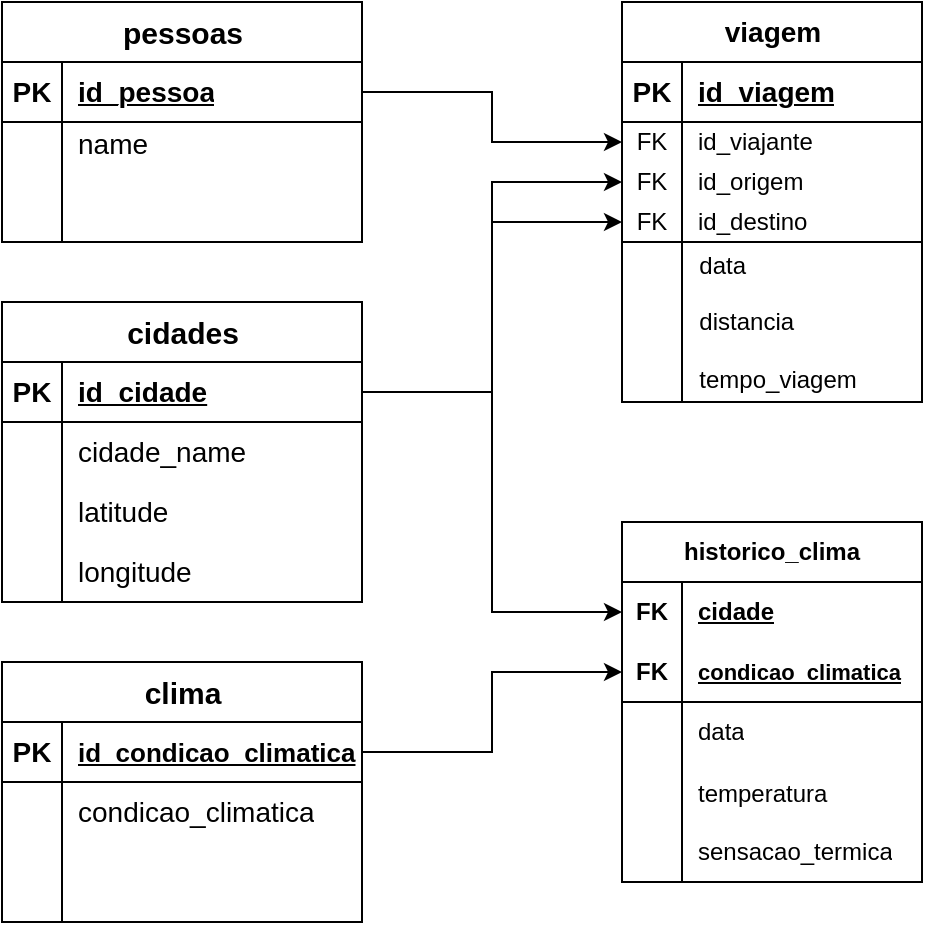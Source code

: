 <mxfile version="24.4.0" type="device">
  <diagram name="Página-1" id="0VCD6wdVDJ0DDRXst_j1">
    <mxGraphModel dx="1155" dy="654" grid="1" gridSize="10" guides="1" tooltips="1" connect="1" arrows="1" fold="1" page="1" pageScale="1" pageWidth="827" pageHeight="1169" math="0" shadow="0">
      <root>
        <mxCell id="0" />
        <mxCell id="1" parent="0" />
        <mxCell id="zKU5FvBc0svvsrGQgidz-1" value="&lt;font style=&quot;font-size: 15px;&quot;&gt;pessoas&lt;/font&gt;" style="shape=table;startSize=30;container=1;collapsible=1;childLayout=tableLayout;fixedRows=1;rowLines=0;fontStyle=1;align=center;resizeLast=1;html=1;" vertex="1" parent="1">
          <mxGeometry x="80" y="210" width="180" height="120" as="geometry" />
        </mxCell>
        <mxCell id="zKU5FvBc0svvsrGQgidz-2" value="" style="shape=tableRow;horizontal=0;startSize=0;swimlaneHead=0;swimlaneBody=0;fillColor=none;collapsible=0;dropTarget=0;points=[[0,0.5],[1,0.5]];portConstraint=eastwest;top=0;left=0;right=0;bottom=1;" vertex="1" parent="zKU5FvBc0svvsrGQgidz-1">
          <mxGeometry y="30" width="180" height="30" as="geometry" />
        </mxCell>
        <mxCell id="zKU5FvBc0svvsrGQgidz-3" value="&lt;font style=&quot;font-size: 14px;&quot;&gt;PK&lt;/font&gt;" style="shape=partialRectangle;connectable=0;fillColor=none;top=0;left=0;bottom=0;right=0;fontStyle=1;overflow=hidden;whiteSpace=wrap;html=1;" vertex="1" parent="zKU5FvBc0svvsrGQgidz-2">
          <mxGeometry width="30" height="30" as="geometry">
            <mxRectangle width="30" height="30" as="alternateBounds" />
          </mxGeometry>
        </mxCell>
        <mxCell id="zKU5FvBc0svvsrGQgidz-4" value="&lt;font style=&quot;font-size: 14px;&quot;&gt;id_pessoa&lt;/font&gt;" style="shape=partialRectangle;connectable=0;fillColor=none;top=0;left=0;bottom=0;right=0;align=left;spacingLeft=6;fontStyle=5;overflow=hidden;whiteSpace=wrap;html=1;" vertex="1" parent="zKU5FvBc0svvsrGQgidz-2">
          <mxGeometry x="30" width="150" height="30" as="geometry">
            <mxRectangle width="150" height="30" as="alternateBounds" />
          </mxGeometry>
        </mxCell>
        <mxCell id="zKU5FvBc0svvsrGQgidz-5" value="" style="shape=tableRow;horizontal=0;startSize=0;swimlaneHead=0;swimlaneBody=0;fillColor=none;collapsible=0;dropTarget=0;points=[[0,0.5],[1,0.5]];portConstraint=eastwest;top=0;left=0;right=0;bottom=0;" vertex="1" parent="zKU5FvBc0svvsrGQgidz-1">
          <mxGeometry y="60" width="180" height="20" as="geometry" />
        </mxCell>
        <mxCell id="zKU5FvBc0svvsrGQgidz-6" value="" style="shape=partialRectangle;connectable=0;fillColor=none;top=0;left=0;bottom=0;right=0;editable=1;overflow=hidden;whiteSpace=wrap;html=1;" vertex="1" parent="zKU5FvBc0svvsrGQgidz-5">
          <mxGeometry width="30" height="20" as="geometry">
            <mxRectangle width="30" height="20" as="alternateBounds" />
          </mxGeometry>
        </mxCell>
        <mxCell id="zKU5FvBc0svvsrGQgidz-7" value="&lt;font style=&quot;font-size: 14px;&quot;&gt;name&lt;/font&gt;" style="shape=partialRectangle;connectable=0;fillColor=none;top=0;left=0;bottom=0;right=0;align=left;spacingLeft=6;overflow=hidden;whiteSpace=wrap;html=1;" vertex="1" parent="zKU5FvBc0svvsrGQgidz-5">
          <mxGeometry x="30" width="150" height="20" as="geometry">
            <mxRectangle width="150" height="20" as="alternateBounds" />
          </mxGeometry>
        </mxCell>
        <mxCell id="zKU5FvBc0svvsrGQgidz-8" value="" style="shape=tableRow;horizontal=0;startSize=0;swimlaneHead=0;swimlaneBody=0;fillColor=none;collapsible=0;dropTarget=0;points=[[0,0.5],[1,0.5]];portConstraint=eastwest;top=0;left=0;right=0;bottom=0;" vertex="1" parent="zKU5FvBc0svvsrGQgidz-1">
          <mxGeometry y="80" width="180" height="20" as="geometry" />
        </mxCell>
        <mxCell id="zKU5FvBc0svvsrGQgidz-9" value="" style="shape=partialRectangle;connectable=0;fillColor=none;top=0;left=0;bottom=0;right=0;editable=1;overflow=hidden;whiteSpace=wrap;html=1;" vertex="1" parent="zKU5FvBc0svvsrGQgidz-8">
          <mxGeometry width="30" height="20" as="geometry">
            <mxRectangle width="30" height="20" as="alternateBounds" />
          </mxGeometry>
        </mxCell>
        <mxCell id="zKU5FvBc0svvsrGQgidz-10" value="" style="shape=partialRectangle;connectable=0;fillColor=none;top=0;left=0;bottom=0;right=0;align=left;spacingLeft=6;overflow=hidden;whiteSpace=wrap;html=1;" vertex="1" parent="zKU5FvBc0svvsrGQgidz-8">
          <mxGeometry x="30" width="150" height="20" as="geometry">
            <mxRectangle width="150" height="20" as="alternateBounds" />
          </mxGeometry>
        </mxCell>
        <mxCell id="zKU5FvBc0svvsrGQgidz-11" value="" style="shape=tableRow;horizontal=0;startSize=0;swimlaneHead=0;swimlaneBody=0;fillColor=none;collapsible=0;dropTarget=0;points=[[0,0.5],[1,0.5]];portConstraint=eastwest;top=0;left=0;right=0;bottom=0;" vertex="1" parent="zKU5FvBc0svvsrGQgidz-1">
          <mxGeometry y="100" width="180" height="20" as="geometry" />
        </mxCell>
        <mxCell id="zKU5FvBc0svvsrGQgidz-12" value="" style="shape=partialRectangle;connectable=0;fillColor=none;top=0;left=0;bottom=0;right=0;editable=1;overflow=hidden;whiteSpace=wrap;html=1;" vertex="1" parent="zKU5FvBc0svvsrGQgidz-11">
          <mxGeometry width="30" height="20" as="geometry">
            <mxRectangle width="30" height="20" as="alternateBounds" />
          </mxGeometry>
        </mxCell>
        <mxCell id="zKU5FvBc0svvsrGQgidz-13" value="" style="shape=partialRectangle;connectable=0;fillColor=none;top=0;left=0;bottom=0;right=0;align=left;spacingLeft=6;overflow=hidden;whiteSpace=wrap;html=1;" vertex="1" parent="zKU5FvBc0svvsrGQgidz-11">
          <mxGeometry x="30" width="150" height="20" as="geometry">
            <mxRectangle width="150" height="20" as="alternateBounds" />
          </mxGeometry>
        </mxCell>
        <mxCell id="zKU5FvBc0svvsrGQgidz-40" value="&lt;font style=&quot;font-size: 15px;&quot;&gt;cidades&lt;/font&gt;" style="shape=table;startSize=30;container=1;collapsible=1;childLayout=tableLayout;fixedRows=1;rowLines=0;fontStyle=1;align=center;resizeLast=1;html=1;" vertex="1" parent="1">
          <mxGeometry x="80" y="360" width="180" height="150" as="geometry" />
        </mxCell>
        <mxCell id="zKU5FvBc0svvsrGQgidz-41" value="" style="shape=tableRow;horizontal=0;startSize=0;swimlaneHead=0;swimlaneBody=0;fillColor=none;collapsible=0;dropTarget=0;points=[[0,0.5],[1,0.5]];portConstraint=eastwest;top=0;left=0;right=0;bottom=1;" vertex="1" parent="zKU5FvBc0svvsrGQgidz-40">
          <mxGeometry y="30" width="180" height="30" as="geometry" />
        </mxCell>
        <mxCell id="zKU5FvBc0svvsrGQgidz-42" value="&lt;font style=&quot;font-size: 14px;&quot;&gt;PK&lt;/font&gt;" style="shape=partialRectangle;connectable=0;fillColor=none;top=0;left=0;bottom=0;right=0;fontStyle=1;overflow=hidden;whiteSpace=wrap;html=1;" vertex="1" parent="zKU5FvBc0svvsrGQgidz-41">
          <mxGeometry width="30" height="30" as="geometry">
            <mxRectangle width="30" height="30" as="alternateBounds" />
          </mxGeometry>
        </mxCell>
        <mxCell id="zKU5FvBc0svvsrGQgidz-43" value="&lt;font style=&quot;font-size: 14px;&quot;&gt;id_cidade&lt;/font&gt;" style="shape=partialRectangle;connectable=0;fillColor=none;top=0;left=0;bottom=0;right=0;align=left;spacingLeft=6;fontStyle=5;overflow=hidden;whiteSpace=wrap;html=1;" vertex="1" parent="zKU5FvBc0svvsrGQgidz-41">
          <mxGeometry x="30" width="150" height="30" as="geometry">
            <mxRectangle width="150" height="30" as="alternateBounds" />
          </mxGeometry>
        </mxCell>
        <mxCell id="zKU5FvBc0svvsrGQgidz-44" value="" style="shape=tableRow;horizontal=0;startSize=0;swimlaneHead=0;swimlaneBody=0;fillColor=none;collapsible=0;dropTarget=0;points=[[0,0.5],[1,0.5]];portConstraint=eastwest;top=0;left=0;right=0;bottom=0;" vertex="1" parent="zKU5FvBc0svvsrGQgidz-40">
          <mxGeometry y="60" width="180" height="30" as="geometry" />
        </mxCell>
        <mxCell id="zKU5FvBc0svvsrGQgidz-45" value="" style="shape=partialRectangle;connectable=0;fillColor=none;top=0;left=0;bottom=0;right=0;editable=1;overflow=hidden;whiteSpace=wrap;html=1;" vertex="1" parent="zKU5FvBc0svvsrGQgidz-44">
          <mxGeometry width="30" height="30" as="geometry">
            <mxRectangle width="30" height="30" as="alternateBounds" />
          </mxGeometry>
        </mxCell>
        <mxCell id="zKU5FvBc0svvsrGQgidz-46" value="&lt;font style=&quot;font-size: 14px;&quot;&gt;cidade_name&lt;/font&gt;" style="shape=partialRectangle;connectable=0;fillColor=none;top=0;left=0;bottom=0;right=0;align=left;spacingLeft=6;overflow=hidden;whiteSpace=wrap;html=1;" vertex="1" parent="zKU5FvBc0svvsrGQgidz-44">
          <mxGeometry x="30" width="150" height="30" as="geometry">
            <mxRectangle width="150" height="30" as="alternateBounds" />
          </mxGeometry>
        </mxCell>
        <mxCell id="zKU5FvBc0svvsrGQgidz-47" value="" style="shape=tableRow;horizontal=0;startSize=0;swimlaneHead=0;swimlaneBody=0;fillColor=none;collapsible=0;dropTarget=0;points=[[0,0.5],[1,0.5]];portConstraint=eastwest;top=0;left=0;right=0;bottom=0;" vertex="1" parent="zKU5FvBc0svvsrGQgidz-40">
          <mxGeometry y="90" width="180" height="30" as="geometry" />
        </mxCell>
        <mxCell id="zKU5FvBc0svvsrGQgidz-48" value="" style="shape=partialRectangle;connectable=0;fillColor=none;top=0;left=0;bottom=0;right=0;editable=1;overflow=hidden;whiteSpace=wrap;html=1;" vertex="1" parent="zKU5FvBc0svvsrGQgidz-47">
          <mxGeometry width="30" height="30" as="geometry">
            <mxRectangle width="30" height="30" as="alternateBounds" />
          </mxGeometry>
        </mxCell>
        <mxCell id="zKU5FvBc0svvsrGQgidz-49" value="&lt;font style=&quot;font-size: 14px;&quot;&gt;latitude&lt;/font&gt;" style="shape=partialRectangle;connectable=0;fillColor=none;top=0;left=0;bottom=0;right=0;align=left;spacingLeft=6;overflow=hidden;whiteSpace=wrap;html=1;" vertex="1" parent="zKU5FvBc0svvsrGQgidz-47">
          <mxGeometry x="30" width="150" height="30" as="geometry">
            <mxRectangle width="150" height="30" as="alternateBounds" />
          </mxGeometry>
        </mxCell>
        <mxCell id="zKU5FvBc0svvsrGQgidz-50" value="" style="shape=tableRow;horizontal=0;startSize=0;swimlaneHead=0;swimlaneBody=0;fillColor=none;collapsible=0;dropTarget=0;points=[[0,0.5],[1,0.5]];portConstraint=eastwest;top=0;left=0;right=0;bottom=0;" vertex="1" parent="zKU5FvBc0svvsrGQgidz-40">
          <mxGeometry y="120" width="180" height="30" as="geometry" />
        </mxCell>
        <mxCell id="zKU5FvBc0svvsrGQgidz-51" value="" style="shape=partialRectangle;connectable=0;fillColor=none;top=0;left=0;bottom=0;right=0;editable=1;overflow=hidden;whiteSpace=wrap;html=1;" vertex="1" parent="zKU5FvBc0svvsrGQgidz-50">
          <mxGeometry width="30" height="30" as="geometry">
            <mxRectangle width="30" height="30" as="alternateBounds" />
          </mxGeometry>
        </mxCell>
        <mxCell id="zKU5FvBc0svvsrGQgidz-52" value="&lt;font style=&quot;font-size: 14px;&quot;&gt;longitude&lt;/font&gt;" style="shape=partialRectangle;connectable=0;fillColor=none;top=0;left=0;bottom=0;right=0;align=left;spacingLeft=6;overflow=hidden;whiteSpace=wrap;html=1;" vertex="1" parent="zKU5FvBc0svvsrGQgidz-50">
          <mxGeometry x="30" width="150" height="30" as="geometry">
            <mxRectangle width="150" height="30" as="alternateBounds" />
          </mxGeometry>
        </mxCell>
        <mxCell id="zKU5FvBc0svvsrGQgidz-53" value="&lt;font style=&quot;font-size: 15px;&quot;&gt;clima&lt;/font&gt;" style="shape=table;startSize=30;container=1;collapsible=1;childLayout=tableLayout;fixedRows=1;rowLines=0;fontStyle=1;align=center;resizeLast=1;html=1;" vertex="1" parent="1">
          <mxGeometry x="80" y="540" width="180" height="130" as="geometry" />
        </mxCell>
        <mxCell id="zKU5FvBc0svvsrGQgidz-54" value="" style="shape=tableRow;horizontal=0;startSize=0;swimlaneHead=0;swimlaneBody=0;fillColor=none;collapsible=0;dropTarget=0;points=[[0,0.5],[1,0.5]];portConstraint=eastwest;top=0;left=0;right=0;bottom=1;" vertex="1" parent="zKU5FvBc0svvsrGQgidz-53">
          <mxGeometry y="30" width="180" height="30" as="geometry" />
        </mxCell>
        <mxCell id="zKU5FvBc0svvsrGQgidz-55" value="&lt;font style=&quot;font-size: 14px;&quot;&gt;PK&lt;/font&gt;" style="shape=partialRectangle;connectable=0;fillColor=none;top=0;left=0;bottom=0;right=0;fontStyle=1;overflow=hidden;whiteSpace=wrap;html=1;" vertex="1" parent="zKU5FvBc0svvsrGQgidz-54">
          <mxGeometry width="30" height="30" as="geometry">
            <mxRectangle width="30" height="30" as="alternateBounds" />
          </mxGeometry>
        </mxCell>
        <mxCell id="zKU5FvBc0svvsrGQgidz-56" value="&lt;font style=&quot;font-size: 13px;&quot;&gt;id_condicao_climatica&lt;/font&gt;" style="shape=partialRectangle;connectable=0;fillColor=none;top=0;left=0;bottom=0;right=0;align=left;spacingLeft=6;fontStyle=5;overflow=hidden;whiteSpace=wrap;html=1;" vertex="1" parent="zKU5FvBc0svvsrGQgidz-54">
          <mxGeometry x="30" width="150" height="30" as="geometry">
            <mxRectangle width="150" height="30" as="alternateBounds" />
          </mxGeometry>
        </mxCell>
        <mxCell id="zKU5FvBc0svvsrGQgidz-57" value="" style="shape=tableRow;horizontal=0;startSize=0;swimlaneHead=0;swimlaneBody=0;fillColor=none;collapsible=0;dropTarget=0;points=[[0,0.5],[1,0.5]];portConstraint=eastwest;top=0;left=0;right=0;bottom=0;" vertex="1" parent="zKU5FvBc0svvsrGQgidz-53">
          <mxGeometry y="60" width="180" height="30" as="geometry" />
        </mxCell>
        <mxCell id="zKU5FvBc0svvsrGQgidz-58" value="" style="shape=partialRectangle;connectable=0;fillColor=none;top=0;left=0;bottom=0;right=0;editable=1;overflow=hidden;whiteSpace=wrap;html=1;" vertex="1" parent="zKU5FvBc0svvsrGQgidz-57">
          <mxGeometry width="30" height="30" as="geometry">
            <mxRectangle width="30" height="30" as="alternateBounds" />
          </mxGeometry>
        </mxCell>
        <mxCell id="zKU5FvBc0svvsrGQgidz-59" value="&lt;font style=&quot;font-size: 14px;&quot;&gt;condicao_climatica&lt;/font&gt;" style="shape=partialRectangle;connectable=0;fillColor=none;top=0;left=0;bottom=0;right=0;align=left;spacingLeft=6;overflow=hidden;whiteSpace=wrap;html=1;" vertex="1" parent="zKU5FvBc0svvsrGQgidz-57">
          <mxGeometry x="30" width="150" height="30" as="geometry">
            <mxRectangle width="150" height="30" as="alternateBounds" />
          </mxGeometry>
        </mxCell>
        <mxCell id="zKU5FvBc0svvsrGQgidz-60" value="" style="shape=tableRow;horizontal=0;startSize=0;swimlaneHead=0;swimlaneBody=0;fillColor=none;collapsible=0;dropTarget=0;points=[[0,0.5],[1,0.5]];portConstraint=eastwest;top=0;left=0;right=0;bottom=0;" vertex="1" parent="zKU5FvBc0svvsrGQgidz-53">
          <mxGeometry y="90" width="180" height="20" as="geometry" />
        </mxCell>
        <mxCell id="zKU5FvBc0svvsrGQgidz-61" value="" style="shape=partialRectangle;connectable=0;fillColor=none;top=0;left=0;bottom=0;right=0;editable=1;overflow=hidden;whiteSpace=wrap;html=1;" vertex="1" parent="zKU5FvBc0svvsrGQgidz-60">
          <mxGeometry width="30" height="20" as="geometry">
            <mxRectangle width="30" height="20" as="alternateBounds" />
          </mxGeometry>
        </mxCell>
        <mxCell id="zKU5FvBc0svvsrGQgidz-62" value="" style="shape=partialRectangle;connectable=0;fillColor=none;top=0;left=0;bottom=0;right=0;align=left;spacingLeft=6;overflow=hidden;whiteSpace=wrap;html=1;" vertex="1" parent="zKU5FvBc0svvsrGQgidz-60">
          <mxGeometry x="30" width="150" height="20" as="geometry">
            <mxRectangle width="150" height="20" as="alternateBounds" />
          </mxGeometry>
        </mxCell>
        <mxCell id="zKU5FvBc0svvsrGQgidz-63" value="" style="shape=tableRow;horizontal=0;startSize=0;swimlaneHead=0;swimlaneBody=0;fillColor=none;collapsible=0;dropTarget=0;points=[[0,0.5],[1,0.5]];portConstraint=eastwest;top=0;left=0;right=0;bottom=0;" vertex="1" parent="zKU5FvBc0svvsrGQgidz-53">
          <mxGeometry y="110" width="180" height="20" as="geometry" />
        </mxCell>
        <mxCell id="zKU5FvBc0svvsrGQgidz-64" value="" style="shape=partialRectangle;connectable=0;fillColor=none;top=0;left=0;bottom=0;right=0;editable=1;overflow=hidden;whiteSpace=wrap;html=1;" vertex="1" parent="zKU5FvBc0svvsrGQgidz-63">
          <mxGeometry width="30" height="20" as="geometry">
            <mxRectangle width="30" height="20" as="alternateBounds" />
          </mxGeometry>
        </mxCell>
        <mxCell id="zKU5FvBc0svvsrGQgidz-65" value="" style="shape=partialRectangle;connectable=0;fillColor=none;top=0;left=0;bottom=0;right=0;align=left;spacingLeft=6;overflow=hidden;whiteSpace=wrap;html=1;" vertex="1" parent="zKU5FvBc0svvsrGQgidz-63">
          <mxGeometry x="30" width="150" height="20" as="geometry">
            <mxRectangle width="150" height="20" as="alternateBounds" />
          </mxGeometry>
        </mxCell>
        <mxCell id="zKU5FvBc0svvsrGQgidz-118" value="viagem" style="shape=table;startSize=30;container=1;collapsible=1;childLayout=tableLayout;fixedRows=1;rowLines=0;fontStyle=1;align=center;resizeLast=1;html=1;fontSize=14;" vertex="1" parent="1">
          <mxGeometry x="390" y="210" width="150" height="120" as="geometry" />
        </mxCell>
        <mxCell id="zKU5FvBc0svvsrGQgidz-119" value="" style="shape=tableRow;horizontal=0;startSize=0;swimlaneHead=0;swimlaneBody=0;fillColor=none;collapsible=0;dropTarget=0;points=[[0,0.5],[1,0.5]];portConstraint=eastwest;top=0;left=0;right=0;bottom=1;" vertex="1" parent="zKU5FvBc0svvsrGQgidz-118">
          <mxGeometry y="30" width="150" height="30" as="geometry" />
        </mxCell>
        <mxCell id="zKU5FvBc0svvsrGQgidz-120" value="PK" style="shape=partialRectangle;connectable=0;fillColor=none;top=0;left=0;bottom=0;right=0;fontStyle=1;overflow=hidden;whiteSpace=wrap;html=1;fontSize=14;" vertex="1" parent="zKU5FvBc0svvsrGQgidz-119">
          <mxGeometry width="30" height="30" as="geometry">
            <mxRectangle width="30" height="30" as="alternateBounds" />
          </mxGeometry>
        </mxCell>
        <mxCell id="zKU5FvBc0svvsrGQgidz-121" value="id_viagem" style="shape=partialRectangle;connectable=0;fillColor=none;top=0;left=0;bottom=0;right=0;align=left;spacingLeft=6;fontStyle=5;overflow=hidden;whiteSpace=wrap;html=1;fontSize=14;" vertex="1" parent="zKU5FvBc0svvsrGQgidz-119">
          <mxGeometry x="30" width="120" height="30" as="geometry">
            <mxRectangle width="120" height="30" as="alternateBounds" />
          </mxGeometry>
        </mxCell>
        <mxCell id="zKU5FvBc0svvsrGQgidz-122" value="" style="shape=tableRow;horizontal=0;startSize=0;swimlaneHead=0;swimlaneBody=0;fillColor=none;collapsible=0;dropTarget=0;points=[[0,0.5],[1,0.5]];portConstraint=eastwest;top=0;left=0;right=0;bottom=0;" vertex="1" parent="zKU5FvBc0svvsrGQgidz-118">
          <mxGeometry y="60" width="150" height="20" as="geometry" />
        </mxCell>
        <mxCell id="zKU5FvBc0svvsrGQgidz-123" value="FK" style="shape=partialRectangle;connectable=0;fillColor=none;top=0;left=0;bottom=0;right=0;editable=1;overflow=hidden;whiteSpace=wrap;html=1;fontSize=12;" vertex="1" parent="zKU5FvBc0svvsrGQgidz-122">
          <mxGeometry width="30" height="20" as="geometry">
            <mxRectangle width="30" height="20" as="alternateBounds" />
          </mxGeometry>
        </mxCell>
        <mxCell id="zKU5FvBc0svvsrGQgidz-124" value="id_viajante" style="shape=partialRectangle;connectable=0;fillColor=none;top=0;left=0;bottom=0;right=0;align=left;spacingLeft=6;overflow=hidden;whiteSpace=wrap;html=1;fontSize=12;" vertex="1" parent="zKU5FvBc0svvsrGQgidz-122">
          <mxGeometry x="30" width="120" height="20" as="geometry">
            <mxRectangle width="120" height="20" as="alternateBounds" />
          </mxGeometry>
        </mxCell>
        <mxCell id="zKU5FvBc0svvsrGQgidz-125" value="" style="shape=tableRow;horizontal=0;startSize=0;swimlaneHead=0;swimlaneBody=0;fillColor=none;collapsible=0;dropTarget=0;points=[[0,0.5],[1,0.5]];portConstraint=eastwest;top=0;left=0;right=0;bottom=0;" vertex="1" parent="zKU5FvBc0svvsrGQgidz-118">
          <mxGeometry y="80" width="150" height="20" as="geometry" />
        </mxCell>
        <mxCell id="zKU5FvBc0svvsrGQgidz-126" value="FK" style="shape=partialRectangle;connectable=0;fillColor=none;top=0;left=0;bottom=0;right=0;editable=1;overflow=hidden;whiteSpace=wrap;html=1;fontSize=12;" vertex="1" parent="zKU5FvBc0svvsrGQgidz-125">
          <mxGeometry width="30" height="20" as="geometry">
            <mxRectangle width="30" height="20" as="alternateBounds" />
          </mxGeometry>
        </mxCell>
        <mxCell id="zKU5FvBc0svvsrGQgidz-127" value="id_origem" style="shape=partialRectangle;connectable=0;fillColor=none;top=0;left=0;bottom=0;right=0;align=left;spacingLeft=6;overflow=hidden;whiteSpace=wrap;html=1;fontSize=12;" vertex="1" parent="zKU5FvBc0svvsrGQgidz-125">
          <mxGeometry x="30" width="120" height="20" as="geometry">
            <mxRectangle width="120" height="20" as="alternateBounds" />
          </mxGeometry>
        </mxCell>
        <mxCell id="zKU5FvBc0svvsrGQgidz-128" value="" style="shape=tableRow;horizontal=0;startSize=0;swimlaneHead=0;swimlaneBody=0;fillColor=none;collapsible=0;dropTarget=0;points=[[0,0.5],[1,0.5]];portConstraint=eastwest;top=0;left=0;right=0;bottom=0;" vertex="1" parent="zKU5FvBc0svvsrGQgidz-118">
          <mxGeometry y="100" width="150" height="20" as="geometry" />
        </mxCell>
        <mxCell id="zKU5FvBc0svvsrGQgidz-129" value="FK" style="shape=partialRectangle;connectable=0;fillColor=none;top=0;left=0;bottom=0;right=0;editable=1;overflow=hidden;whiteSpace=wrap;html=1;fontSize=12;" vertex="1" parent="zKU5FvBc0svvsrGQgidz-128">
          <mxGeometry width="30" height="20" as="geometry">
            <mxRectangle width="30" height="20" as="alternateBounds" />
          </mxGeometry>
        </mxCell>
        <mxCell id="zKU5FvBc0svvsrGQgidz-130" value="id_destino" style="shape=partialRectangle;connectable=0;fillColor=none;top=0;left=0;bottom=0;right=0;align=left;spacingLeft=6;overflow=hidden;whiteSpace=wrap;html=1;fontSize=12;" vertex="1" parent="zKU5FvBc0svvsrGQgidz-128">
          <mxGeometry x="30" width="120" height="20" as="geometry">
            <mxRectangle width="120" height="20" as="alternateBounds" />
          </mxGeometry>
        </mxCell>
        <mxCell id="zKU5FvBc0svvsrGQgidz-151" value="&lt;div&gt;&amp;nbsp; data&lt;/div&gt;&lt;div&gt;&lt;br&gt;&lt;/div&gt;&lt;div&gt;&amp;nbsp; distancia&lt;/div&gt;&lt;div&gt;&lt;br&gt;&lt;/div&gt;&lt;div&gt;&amp;nbsp; tempo_viagem&lt;/div&gt;" style="rounded=0;whiteSpace=wrap;html=1;align=left;labelPosition=center;verticalLabelPosition=middle;verticalAlign=middle;" vertex="1" parent="1">
          <mxGeometry x="420" y="330" width="120" height="80" as="geometry" />
        </mxCell>
        <mxCell id="zKU5FvBc0svvsrGQgidz-153" value="" style="rounded=0;whiteSpace=wrap;html=1;" vertex="1" parent="1">
          <mxGeometry x="390" y="330" width="30" height="80" as="geometry" />
        </mxCell>
        <mxCell id="zKU5FvBc0svvsrGQgidz-155" style="edgeStyle=orthogonalEdgeStyle;rounded=0;orthogonalLoop=1;jettySize=auto;html=1;exitX=1;exitY=0.5;exitDx=0;exitDy=0;entryX=0;entryY=0.5;entryDx=0;entryDy=0;" edge="1" parent="1" source="zKU5FvBc0svvsrGQgidz-2" target="zKU5FvBc0svvsrGQgidz-122">
          <mxGeometry relative="1" as="geometry" />
        </mxCell>
        <mxCell id="zKU5FvBc0svvsrGQgidz-156" style="edgeStyle=orthogonalEdgeStyle;rounded=0;orthogonalLoop=1;jettySize=auto;html=1;exitX=1;exitY=0.5;exitDx=0;exitDy=0;entryX=0;entryY=0.5;entryDx=0;entryDy=0;" edge="1" parent="1" source="zKU5FvBc0svvsrGQgidz-41" target="zKU5FvBc0svvsrGQgidz-125">
          <mxGeometry relative="1" as="geometry" />
        </mxCell>
        <mxCell id="zKU5FvBc0svvsrGQgidz-157" style="edgeStyle=orthogonalEdgeStyle;rounded=0;orthogonalLoop=1;jettySize=auto;html=1;exitX=1;exitY=0.5;exitDx=0;exitDy=0;" edge="1" parent="1" source="zKU5FvBc0svvsrGQgidz-41" target="zKU5FvBc0svvsrGQgidz-128">
          <mxGeometry relative="1" as="geometry" />
        </mxCell>
        <mxCell id="zKU5FvBc0svvsrGQgidz-206" value="historico_clima" style="shape=table;startSize=30;container=1;collapsible=1;childLayout=tableLayout;fixedRows=1;rowLines=0;fontStyle=1;align=center;resizeLast=1;html=1;whiteSpace=wrap;" vertex="1" parent="1">
          <mxGeometry x="390" y="470" width="150" height="180" as="geometry" />
        </mxCell>
        <mxCell id="zKU5FvBc0svvsrGQgidz-207" value="" style="shape=tableRow;horizontal=0;startSize=0;swimlaneHead=0;swimlaneBody=0;fillColor=none;collapsible=0;dropTarget=0;points=[[0,0.5],[1,0.5]];portConstraint=eastwest;top=0;left=0;right=0;bottom=0;html=1;" vertex="1" parent="zKU5FvBc0svvsrGQgidz-206">
          <mxGeometry y="30" width="150" height="30" as="geometry" />
        </mxCell>
        <mxCell id="zKU5FvBc0svvsrGQgidz-208" value="FK" style="shape=partialRectangle;connectable=0;fillColor=none;top=0;left=0;bottom=0;right=0;fontStyle=1;overflow=hidden;html=1;whiteSpace=wrap;" vertex="1" parent="zKU5FvBc0svvsrGQgidz-207">
          <mxGeometry width="30" height="30" as="geometry">
            <mxRectangle width="30" height="30" as="alternateBounds" />
          </mxGeometry>
        </mxCell>
        <mxCell id="zKU5FvBc0svvsrGQgidz-209" value="cidade" style="shape=partialRectangle;connectable=0;fillColor=none;top=0;left=0;bottom=0;right=0;align=left;spacingLeft=6;fontStyle=5;overflow=hidden;html=1;whiteSpace=wrap;" vertex="1" parent="zKU5FvBc0svvsrGQgidz-207">
          <mxGeometry x="30" width="120" height="30" as="geometry">
            <mxRectangle width="120" height="30" as="alternateBounds" />
          </mxGeometry>
        </mxCell>
        <mxCell id="zKU5FvBc0svvsrGQgidz-210" value="" style="shape=tableRow;horizontal=0;startSize=0;swimlaneHead=0;swimlaneBody=0;fillColor=none;collapsible=0;dropTarget=0;points=[[0,0.5],[1,0.5]];portConstraint=eastwest;top=0;left=0;right=0;bottom=1;html=1;fontSize=11;" vertex="1" parent="zKU5FvBc0svvsrGQgidz-206">
          <mxGeometry y="60" width="150" height="30" as="geometry" />
        </mxCell>
        <mxCell id="zKU5FvBc0svvsrGQgidz-211" value="FK" style="shape=partialRectangle;connectable=0;fillColor=none;top=0;left=0;bottom=0;right=0;fontStyle=1;overflow=hidden;html=1;whiteSpace=wrap;" vertex="1" parent="zKU5FvBc0svvsrGQgidz-210">
          <mxGeometry width="30" height="30" as="geometry">
            <mxRectangle width="30" height="30" as="alternateBounds" />
          </mxGeometry>
        </mxCell>
        <mxCell id="zKU5FvBc0svvsrGQgidz-212" value="&lt;font style=&quot;font-size: 11px;&quot;&gt;condicao_climatica&lt;/font&gt;" style="shape=partialRectangle;connectable=0;fillColor=none;top=0;left=0;bottom=0;right=0;align=left;spacingLeft=6;fontStyle=5;overflow=hidden;html=1;whiteSpace=wrap;" vertex="1" parent="zKU5FvBc0svvsrGQgidz-210">
          <mxGeometry x="30" width="120" height="30" as="geometry">
            <mxRectangle width="120" height="30" as="alternateBounds" />
          </mxGeometry>
        </mxCell>
        <mxCell id="zKU5FvBc0svvsrGQgidz-213" value="" style="shape=tableRow;horizontal=0;startSize=0;swimlaneHead=0;swimlaneBody=0;fillColor=none;collapsible=0;dropTarget=0;points=[[0,0.5],[1,0.5]];portConstraint=eastwest;top=0;left=0;right=0;bottom=0;html=1;" vertex="1" parent="zKU5FvBc0svvsrGQgidz-206">
          <mxGeometry y="90" width="150" height="30" as="geometry" />
        </mxCell>
        <mxCell id="zKU5FvBc0svvsrGQgidz-214" value="" style="shape=partialRectangle;connectable=0;fillColor=none;top=0;left=0;bottom=0;right=0;editable=1;overflow=hidden;html=1;whiteSpace=wrap;" vertex="1" parent="zKU5FvBc0svvsrGQgidz-213">
          <mxGeometry width="30" height="30" as="geometry">
            <mxRectangle width="30" height="30" as="alternateBounds" />
          </mxGeometry>
        </mxCell>
        <mxCell id="zKU5FvBc0svvsrGQgidz-215" value="data" style="shape=partialRectangle;connectable=0;fillColor=none;top=0;left=0;bottom=0;right=0;align=left;spacingLeft=6;overflow=hidden;html=1;whiteSpace=wrap;" vertex="1" parent="zKU5FvBc0svvsrGQgidz-213">
          <mxGeometry x="30" width="120" height="30" as="geometry">
            <mxRectangle width="120" height="30" as="alternateBounds" />
          </mxGeometry>
        </mxCell>
        <mxCell id="zKU5FvBc0svvsrGQgidz-216" value="" style="shape=tableRow;horizontal=0;startSize=0;swimlaneHead=0;swimlaneBody=0;fillColor=none;collapsible=0;dropTarget=0;points=[[0,0.5],[1,0.5]];portConstraint=eastwest;top=0;left=0;right=0;bottom=0;html=1;" vertex="1" parent="zKU5FvBc0svvsrGQgidz-206">
          <mxGeometry y="120" width="150" height="60" as="geometry" />
        </mxCell>
        <mxCell id="zKU5FvBc0svvsrGQgidz-217" value="" style="shape=partialRectangle;connectable=0;fillColor=none;top=0;left=0;bottom=0;right=0;editable=1;overflow=hidden;html=1;whiteSpace=wrap;" vertex="1" parent="zKU5FvBc0svvsrGQgidz-216">
          <mxGeometry width="30" height="60" as="geometry">
            <mxRectangle width="30" height="60" as="alternateBounds" />
          </mxGeometry>
        </mxCell>
        <mxCell id="zKU5FvBc0svvsrGQgidz-218" value="temperatura&lt;div&gt;&lt;br&gt;&lt;div&gt;sensacao_termica&lt;/div&gt;&lt;/div&gt;" style="shape=partialRectangle;connectable=0;fillColor=none;top=0;left=0;bottom=0;right=0;align=left;spacingLeft=6;overflow=hidden;html=1;whiteSpace=wrap;" vertex="1" parent="zKU5FvBc0svvsrGQgidz-216">
          <mxGeometry x="30" width="120" height="60" as="geometry">
            <mxRectangle width="120" height="60" as="alternateBounds" />
          </mxGeometry>
        </mxCell>
        <mxCell id="zKU5FvBc0svvsrGQgidz-219" style="edgeStyle=orthogonalEdgeStyle;rounded=0;orthogonalLoop=1;jettySize=auto;html=1;exitX=1;exitY=0.5;exitDx=0;exitDy=0;entryX=0;entryY=0.5;entryDx=0;entryDy=0;" edge="1" parent="1" source="zKU5FvBc0svvsrGQgidz-54" target="zKU5FvBc0svvsrGQgidz-210">
          <mxGeometry relative="1" as="geometry" />
        </mxCell>
        <mxCell id="zKU5FvBc0svvsrGQgidz-220" style="edgeStyle=orthogonalEdgeStyle;rounded=0;orthogonalLoop=1;jettySize=auto;html=1;exitX=1;exitY=0.5;exitDx=0;exitDy=0;" edge="1" parent="1" source="zKU5FvBc0svvsrGQgidz-41" target="zKU5FvBc0svvsrGQgidz-207">
          <mxGeometry relative="1" as="geometry" />
        </mxCell>
      </root>
    </mxGraphModel>
  </diagram>
</mxfile>
